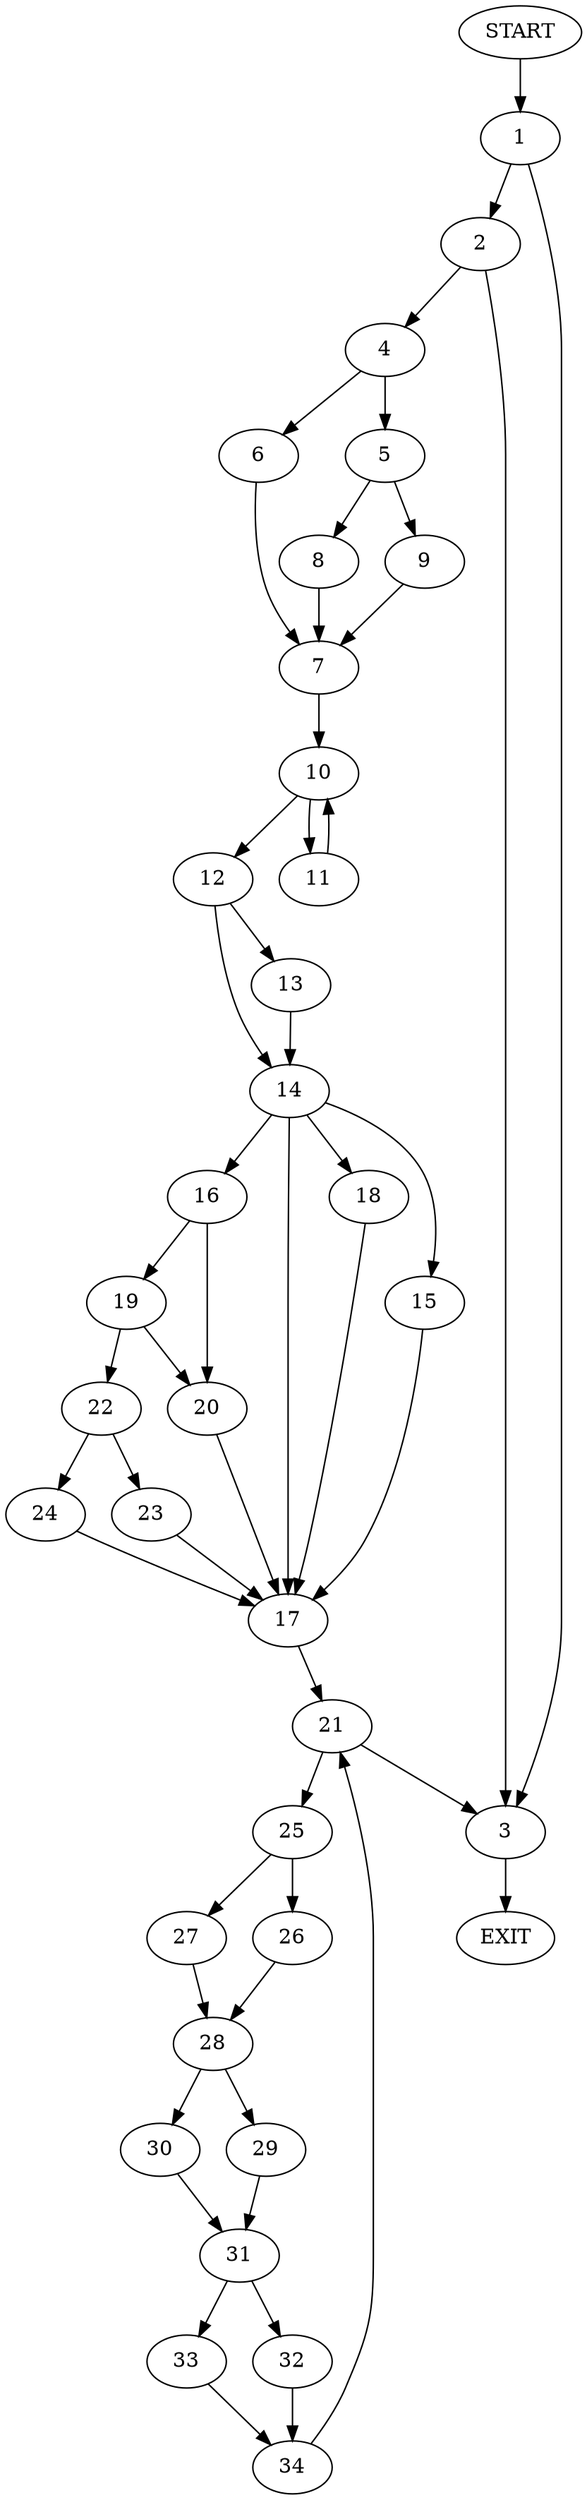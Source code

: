 digraph {
0 [label="START"]
35 [label="EXIT"]
0 -> 1
1 -> 2
1 -> 3
2 -> 3
2 -> 4
3 -> 35
4 -> 5
4 -> 6
6 -> 7
5 -> 8
5 -> 9
7 -> 10
8 -> 7
9 -> 7
10 -> 11
10 -> 12
11 -> 10
12 -> 13
12 -> 14
13 -> 14
14 -> 15
14 -> 16
14 -> 17
14 -> 18
16 -> 19
16 -> 20
17 -> 21
18 -> 17
15 -> 17
20 -> 17
19 -> 22
19 -> 20
22 -> 23
22 -> 24
23 -> 17
24 -> 17
21 -> 3
21 -> 25
25 -> 26
25 -> 27
26 -> 28
27 -> 28
28 -> 29
28 -> 30
29 -> 31
30 -> 31
31 -> 32
31 -> 33
32 -> 34
33 -> 34
34 -> 21
}
